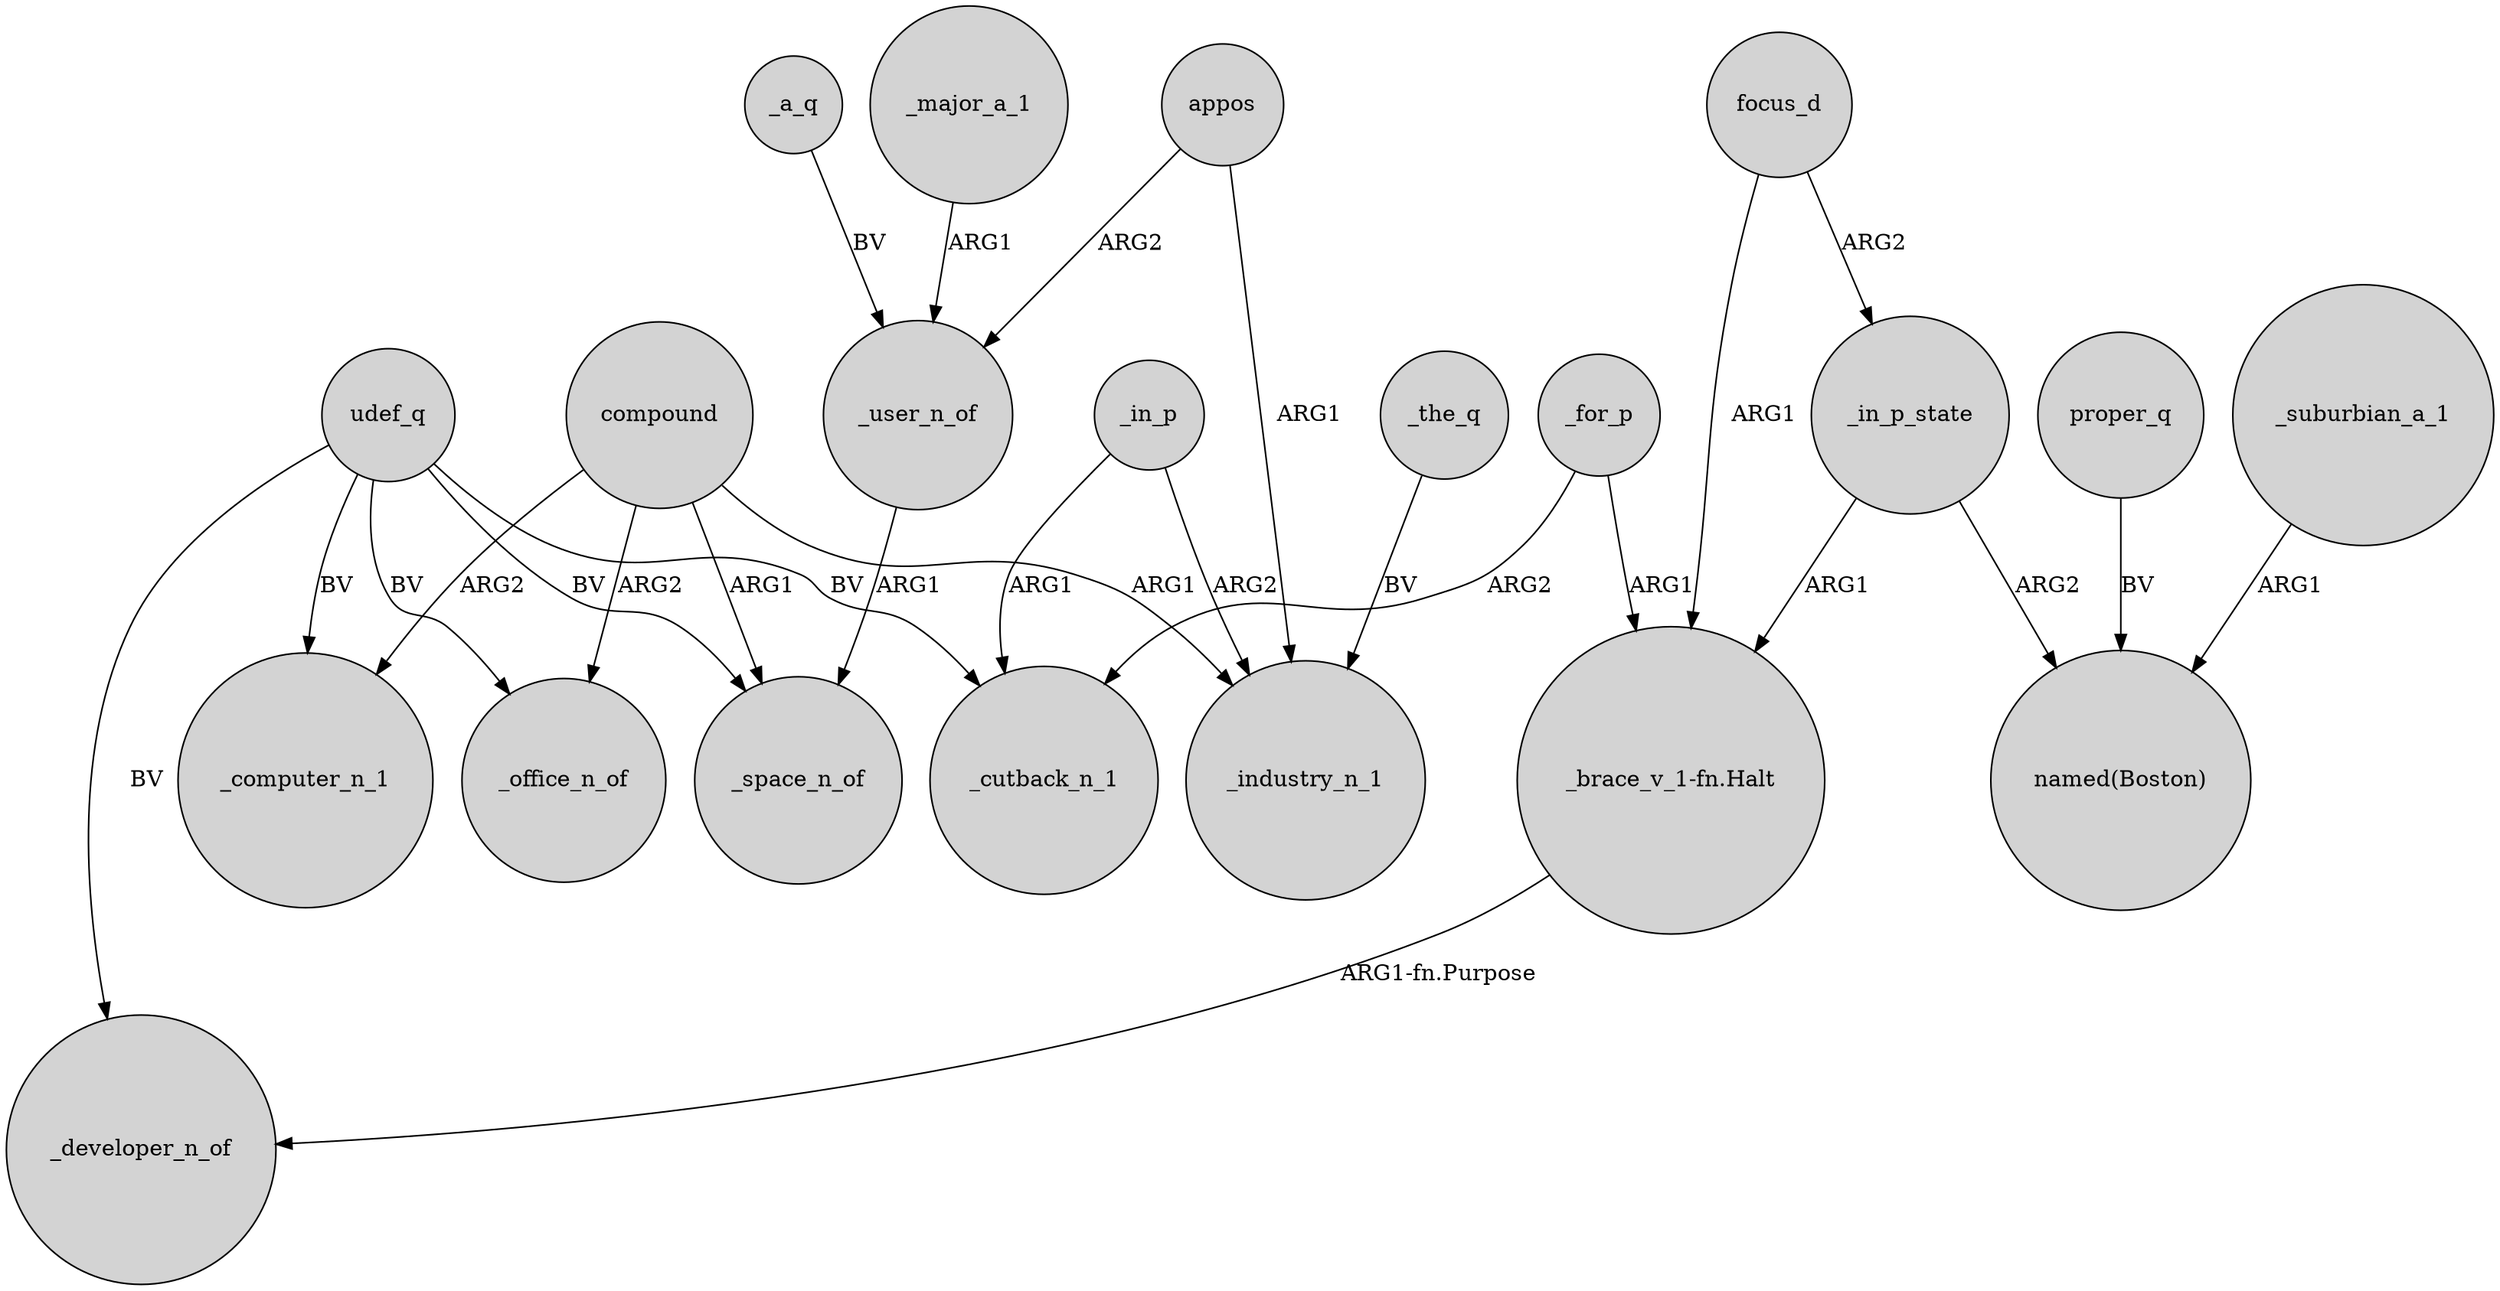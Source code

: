 digraph {
	node [shape=circle style=filled]
	"_brace_v_1-fn.Halt" -> _developer_n_of [label="ARG1-fn.Purpose"]
	_major_a_1 -> _user_n_of [label=ARG1]
	udef_q -> _cutback_n_1 [label=BV]
	focus_d -> _in_p_state [label=ARG2]
	udef_q -> _space_n_of [label=BV]
	compound -> _space_n_of [label=ARG1]
	focus_d -> "_brace_v_1-fn.Halt" [label=ARG1]
	compound -> _computer_n_1 [label=ARG2]
	proper_q -> "named(Boston)" [label=BV]
	_in_p -> _cutback_n_1 [label=ARG1]
	_for_p -> _cutback_n_1 [label=ARG2]
	_suburbian_a_1 -> "named(Boston)" [label=ARG1]
	appos -> _user_n_of [label=ARG2]
	_in_p_state -> "named(Boston)" [label=ARG2]
	_for_p -> "_brace_v_1-fn.Halt" [label=ARG1]
	compound -> _industry_n_1 [label=ARG1]
	appos -> _industry_n_1 [label=ARG1]
	_in_p -> _industry_n_1 [label=ARG2]
	udef_q -> _office_n_of [label=BV]
	udef_q -> _computer_n_1 [label=BV]
	_in_p_state -> "_brace_v_1-fn.Halt" [label=ARG1]
	compound -> _office_n_of [label=ARG2]
	udef_q -> _developer_n_of [label=BV]
	_user_n_of -> _space_n_of [label=ARG1]
	_a_q -> _user_n_of [label=BV]
	_the_q -> _industry_n_1 [label=BV]
}
